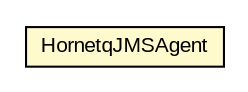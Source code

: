 #!/usr/local/bin/dot
#
# Class diagram 
# Generated by UMLGraph version R5_6-24-gf6e263 (http://www.umlgraph.org/)
#

digraph G {
	edge [fontname="arial",fontsize=10,labelfontname="arial",labelfontsize=10];
	node [fontname="arial",fontsize=10,shape=plaintext];
	nodesep=0.25;
	ranksep=0.5;
	// org.miloss.fgsms.agents.HornetqJMSAgent
	c682737 [label=<<table title="org.miloss.fgsms.agents.HornetqJMSAgent" border="0" cellborder="1" cellspacing="0" cellpadding="2" port="p" bgcolor="lemonChiffon" href="./HornetqJMSAgent.html">
		<tr><td><table border="0" cellspacing="0" cellpadding="1">
<tr><td align="center" balign="center"> HornetqJMSAgent </td></tr>
		</table></td></tr>
		</table>>, URL="./HornetqJMSAgent.html", fontname="arial", fontcolor="black", fontsize=10.0];
}


